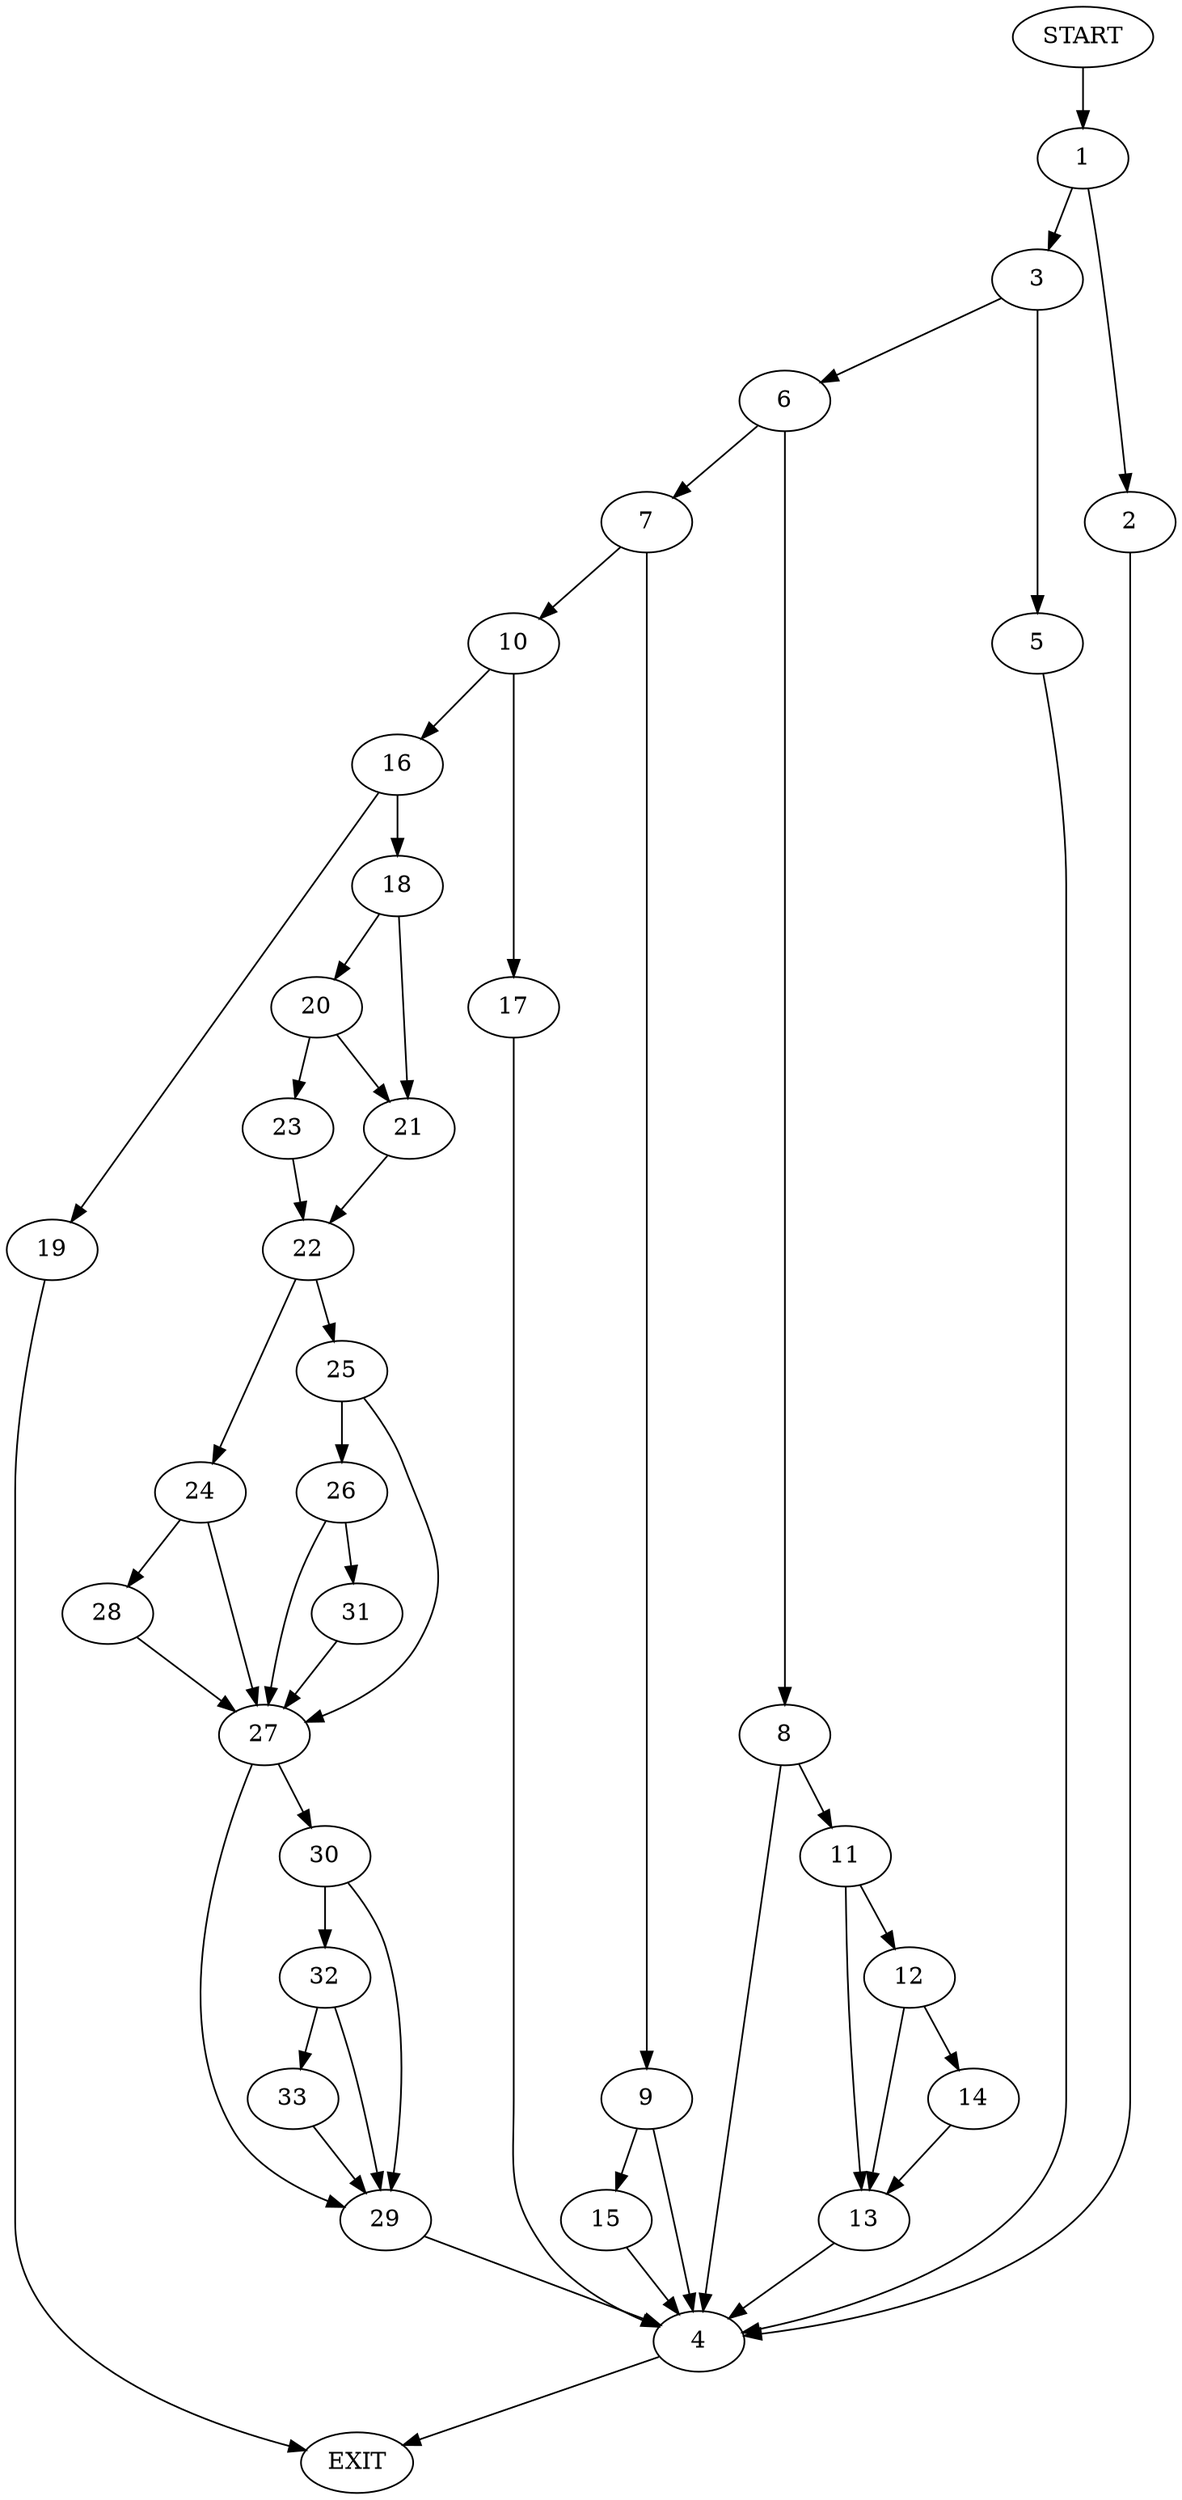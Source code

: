 digraph {
0 [label="START"]
34 [label="EXIT"]
0 -> 1
1 -> 2
1 -> 3
2 -> 4
3 -> 5
3 -> 6
4 -> 34
6 -> 7
6 -> 8
5 -> 4
7 -> 9
7 -> 10
8 -> 4
8 -> 11
11 -> 12
11 -> 13
12 -> 14
12 -> 13
13 -> 4
14 -> 13
9 -> 4
9 -> 15
10 -> 16
10 -> 17
16 -> 18
16 -> 19
17 -> 4
19 -> 34
18 -> 20
18 -> 21
21 -> 22
20 -> 21
20 -> 23
23 -> 22
22 -> 24
22 -> 25
25 -> 26
25 -> 27
24 -> 27
24 -> 28
27 -> 29
27 -> 30
26 -> 31
26 -> 27
31 -> 27
28 -> 27
30 -> 29
30 -> 32
29 -> 4
32 -> 29
32 -> 33
33 -> 29
15 -> 4
}
